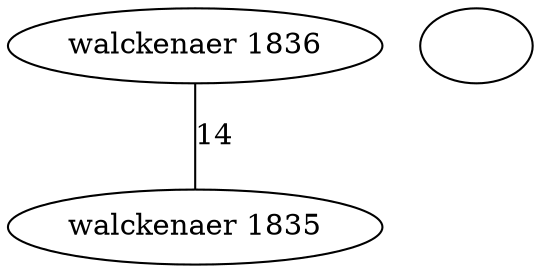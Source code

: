 graph G {
4855870 [label="walckenaer 1836"];
263205 [label=""];
189343 [label="walckenaer 1835"];
4855870 -- 189343 [label="14"];
}
